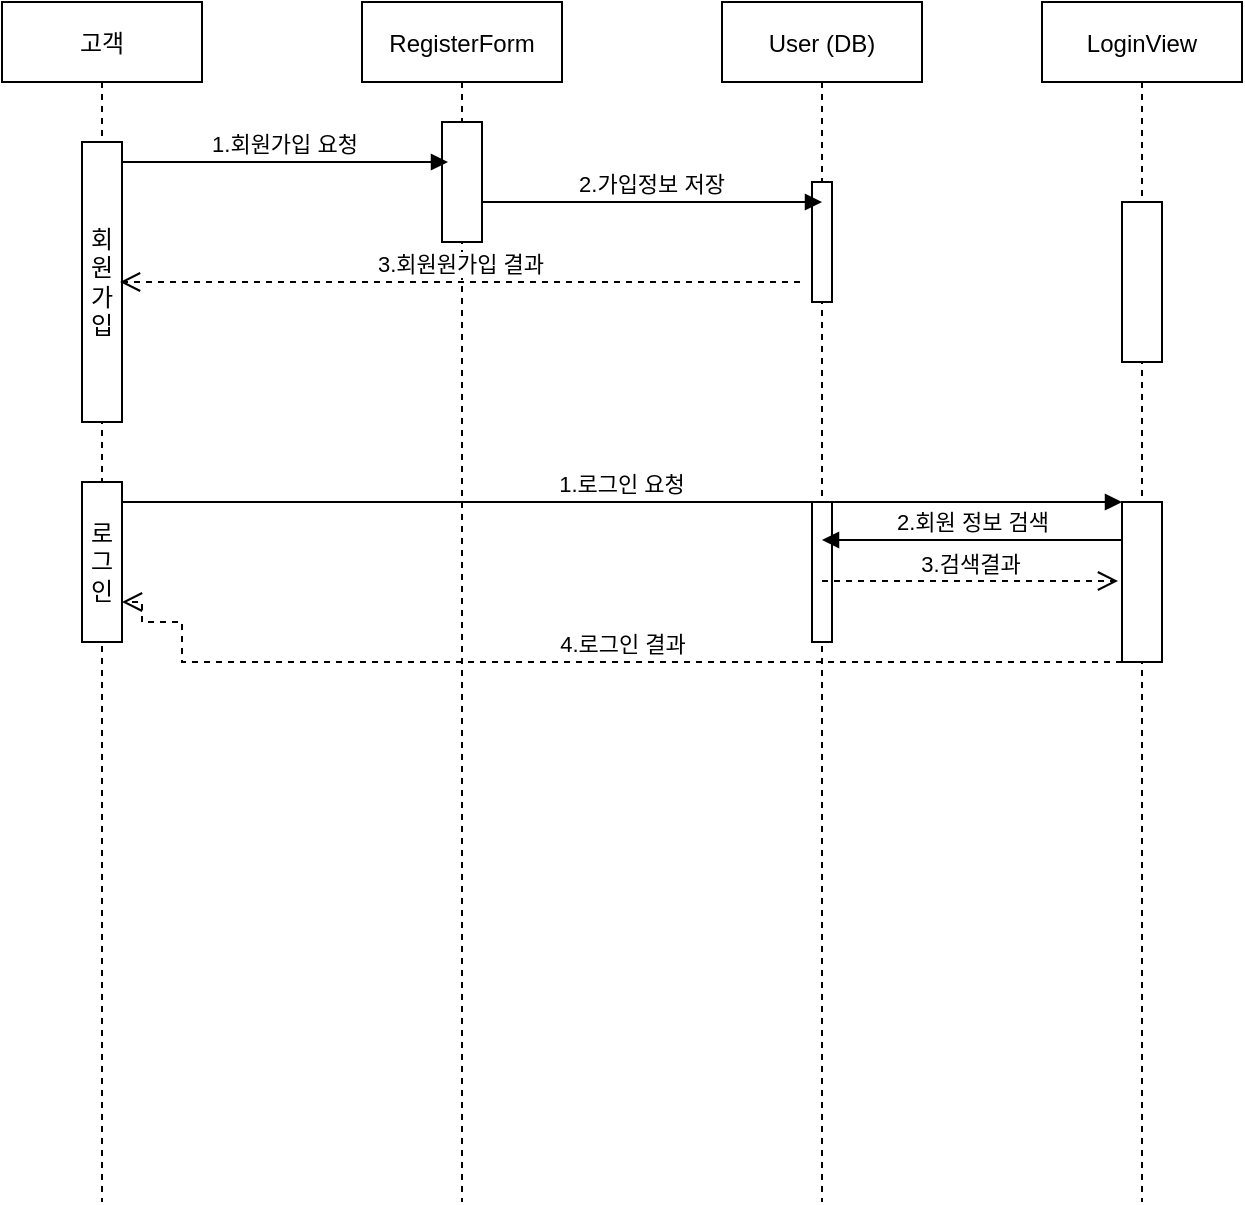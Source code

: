 <mxfile version="15.4.1" type="github">
  <diagram id="kgpKYQtTHZ0yAKxKKP6v" name="Page-1">
    <mxGraphModel dx="1483" dy="827" grid="1" gridSize="10" guides="1" tooltips="1" connect="1" arrows="1" fold="1" page="1" pageScale="1" pageWidth="583" pageHeight="827" math="0" shadow="0">
      <root>
        <mxCell id="0" />
        <mxCell id="1" parent="0" />
        <mxCell id="3nuBFxr9cyL0pnOWT2aG-1" value="고객" style="shape=umlLifeline;perimeter=lifelinePerimeter;container=1;collapsible=0;recursiveResize=0;rounded=0;shadow=0;strokeWidth=1;" parent="1" vertex="1">
          <mxGeometry x="40" y="80" width="100" height="600" as="geometry" />
        </mxCell>
        <mxCell id="BS-xRKyWjwnMutiloFxV-136" value="회원가입" style="rounded=0;whiteSpace=wrap;html=1;" parent="3nuBFxr9cyL0pnOWT2aG-1" vertex="1">
          <mxGeometry x="40" y="70" width="20" height="140" as="geometry" />
        </mxCell>
        <mxCell id="3nuBFxr9cyL0pnOWT2aG-5" value="RegisterForm" style="shape=umlLifeline;perimeter=lifelinePerimeter;container=1;collapsible=0;recursiveResize=0;rounded=0;shadow=0;strokeWidth=1;" parent="1" vertex="1">
          <mxGeometry x="220" y="80" width="100" height="600" as="geometry" />
        </mxCell>
        <mxCell id="BS-xRKyWjwnMutiloFxV-17" value="" style="rounded=0;whiteSpace=wrap;html=1;" parent="3nuBFxr9cyL0pnOWT2aG-5" vertex="1">
          <mxGeometry x="40" y="60" width="20" height="60" as="geometry" />
        </mxCell>
        <mxCell id="3nuBFxr9cyL0pnOWT2aG-8" value="1.회원가입 요청" style="verticalAlign=bottom;endArrow=block;entryX=0;entryY=0;shadow=0;strokeWidth=1;" parent="1" edge="1">
          <mxGeometry relative="1" as="geometry">
            <mxPoint x="100" y="160" as="sourcePoint" />
            <mxPoint x="263" y="160.0" as="targetPoint" />
          </mxGeometry>
        </mxCell>
        <mxCell id="BS-xRKyWjwnMutiloFxV-3" value="User (DB)" style="shape=umlLifeline;perimeter=lifelinePerimeter;container=1;collapsible=0;recursiveResize=0;rounded=0;shadow=0;strokeWidth=1;" parent="1" vertex="1">
          <mxGeometry x="400" y="80" width="100" height="600" as="geometry" />
        </mxCell>
        <mxCell id="BS-xRKyWjwnMutiloFxV-129" value="" style="html=1;points=[];perimeter=orthogonalPerimeter;" parent="BS-xRKyWjwnMutiloFxV-3" vertex="1">
          <mxGeometry x="45" y="90" width="10" height="60" as="geometry" />
        </mxCell>
        <mxCell id="u28G30YTxyB6MNuOs4cs-16" value="" style="html=1;points=[];perimeter=orthogonalPerimeter;" vertex="1" parent="BS-xRKyWjwnMutiloFxV-3">
          <mxGeometry x="45" y="250" width="10" height="70" as="geometry" />
        </mxCell>
        <mxCell id="BS-xRKyWjwnMutiloFxV-18" value="2.가입정보 저장" style="verticalAlign=bottom;endArrow=block;entryX=0;entryY=0;shadow=0;strokeWidth=1;" parent="1" edge="1">
          <mxGeometry relative="1" as="geometry">
            <mxPoint x="280" y="180.0" as="sourcePoint" />
            <mxPoint x="450" y="180.0" as="targetPoint" />
          </mxGeometry>
        </mxCell>
        <mxCell id="BS-xRKyWjwnMutiloFxV-116" value="LoginView" style="shape=umlLifeline;perimeter=lifelinePerimeter;container=1;collapsible=0;recursiveResize=0;rounded=0;shadow=0;strokeWidth=1;" parent="1" vertex="1">
          <mxGeometry x="560" y="80" width="100" height="600" as="geometry" />
        </mxCell>
        <mxCell id="BS-xRKyWjwnMutiloFxV-119" value="" style="rounded=0;whiteSpace=wrap;html=1;" parent="BS-xRKyWjwnMutiloFxV-116" vertex="1">
          <mxGeometry x="40" y="100" width="20" height="80" as="geometry" />
        </mxCell>
        <mxCell id="BS-xRKyWjwnMutiloFxV-145" value="" style="rounded=0;whiteSpace=wrap;html=1;" parent="BS-xRKyWjwnMutiloFxV-116" vertex="1">
          <mxGeometry x="40" y="250" width="20" height="80" as="geometry" />
        </mxCell>
        <mxCell id="BS-xRKyWjwnMutiloFxV-130" value="2.회원 정보 검색" style="html=1;verticalAlign=bottom;endArrow=block;rounded=0;edgeStyle=orthogonalEdgeStyle;" parent="1" edge="1">
          <mxGeometry relative="1" as="geometry">
            <mxPoint x="600" y="349" as="sourcePoint" />
            <Array as="points">
              <mxPoint x="600" y="349" />
            </Array>
            <mxPoint x="450" y="349" as="targetPoint" />
          </mxGeometry>
        </mxCell>
        <mxCell id="BS-xRKyWjwnMutiloFxV-131" value="3.검색결과" style="html=1;verticalAlign=bottom;endArrow=open;dashed=1;endSize=8;rounded=0;edgeStyle=orthogonalEdgeStyle;" parent="1" edge="1">
          <mxGeometry relative="1" as="geometry">
            <mxPoint x="598" y="369.5" as="targetPoint" />
            <mxPoint x="450" y="369.5" as="sourcePoint" />
            <Array as="points">
              <mxPoint x="450" y="369.5" />
            </Array>
          </mxGeometry>
        </mxCell>
        <mxCell id="BS-xRKyWjwnMutiloFxV-140" value="4.로그인 결과" style="html=1;verticalAlign=bottom;endArrow=open;dashed=1;endSize=8;rounded=0;edgeStyle=orthogonalEdgeStyle;entryX=1;entryY=0.75;entryDx=0;entryDy=0;" parent="1" target="BS-xRKyWjwnMutiloFxV-144" edge="1">
          <mxGeometry relative="1" as="geometry">
            <mxPoint x="600" y="380" as="sourcePoint" />
            <mxPoint x="90" y="390" as="targetPoint" />
            <Array as="points">
              <mxPoint x="600" y="410" />
              <mxPoint x="130" y="410" />
              <mxPoint x="130" y="390" />
              <mxPoint x="110" y="390" />
              <mxPoint x="110" y="380" />
            </Array>
          </mxGeometry>
        </mxCell>
        <mxCell id="BS-xRKyWjwnMutiloFxV-142" value="" style="rounded=0;whiteSpace=wrap;html=1;" parent="1" vertex="1">
          <mxGeometry x="80" y="320" width="20" height="50" as="geometry" />
        </mxCell>
        <mxCell id="BS-xRKyWjwnMutiloFxV-144" value="로그인" style="rounded=0;whiteSpace=wrap;html=1;" parent="1" vertex="1">
          <mxGeometry x="80" y="320" width="20" height="80" as="geometry" />
        </mxCell>
        <mxCell id="BS-xRKyWjwnMutiloFxV-146" value="3.회원원가입 결과" style="html=1;verticalAlign=bottom;endArrow=open;dashed=1;endSize=8;rounded=0;edgeStyle=orthogonalEdgeStyle;" parent="1" edge="1">
          <mxGeometry relative="1" as="geometry">
            <mxPoint x="439" y="220" as="sourcePoint" />
            <mxPoint x="99" y="220" as="targetPoint" />
            <Array as="points">
              <mxPoint x="299" y="220" />
              <mxPoint x="299" y="220" />
            </Array>
          </mxGeometry>
        </mxCell>
        <mxCell id="BS-xRKyWjwnMutiloFxV-117" value="1.로그인 요청" style="verticalAlign=bottom;endArrow=block;shadow=0;strokeWidth=1;" parent="1" edge="1">
          <mxGeometry relative="1" as="geometry">
            <mxPoint x="100" y="330" as="sourcePoint" />
            <mxPoint x="600" y="330" as="targetPoint" />
          </mxGeometry>
        </mxCell>
      </root>
    </mxGraphModel>
  </diagram>
</mxfile>
